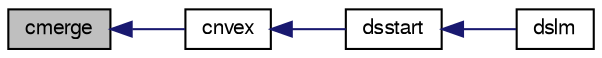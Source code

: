 digraph "cmerge"
{
  edge [fontname="FreeSans",fontsize="10",labelfontname="FreeSans",labelfontsize="10"];
  node [fontname="FreeSans",fontsize="10",shape=record];
  rankdir="LR";
  Node1 [label="cmerge",height=0.2,width=0.4,color="black", fillcolor="grey75", style="filled", fontcolor="black"];
  Node1 -> Node2 [dir="back",color="midnightblue",fontsize="10",style="solid",fontname="FreeSans"];
  Node2 [label="cnvex",height=0.2,width=0.4,color="black", fillcolor="white", style="filled",URL="$cnvex_8f90.html#adbba31f33811d4b7401a3ca2d373ce82",tooltip=" Compute the upper convex hull of the set  "];
  Node2 -> Node3 [dir="back",color="midnightblue",fontsize="10",style="solid",fontname="FreeSans"];
  Node3 [label="dsstart",height=0.2,width=0.4,color="black", fillcolor="white", style="filled",URL="$dsstart_8f90.html#a1b2ae9b811a1b8c505c7cda133598d18",tooltip=" DSSTART computes initial estimates to the roots of a polynomial.  "];
  Node3 -> Node4 [dir="back",color="midnightblue",fontsize="10",style="solid",fontname="FreeSans"];
  Node4 [label="dslm",height=0.2,width=0.4,color="black", fillcolor="white", style="filled",URL="$dslm_8f90.html#a7809ea1685268dcc45fbd3de77420416",tooltip=" DSLM simultaneously computes the roots of a real polynomial.  "];
}
